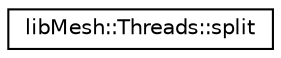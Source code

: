 digraph "类继承关系图"
{
 // INTERACTIVE_SVG=YES
  edge [fontname="Helvetica",fontsize="10",labelfontname="Helvetica",labelfontsize="10"];
  node [fontname="Helvetica",fontsize="10",shape=record];
  rankdir="LR";
  Node1 [label="libMesh::Threads::split",height=0.2,width=0.4,color="black", fillcolor="white", style="filled",URL="$classlibMesh_1_1Threads_1_1split.html",tooltip="Dummy &quot;splitting object&quot; used to distinguish splitting constructors from copy constructors. "];
}

